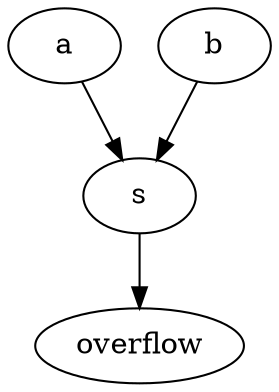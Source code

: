 strict digraph "" {
	a	[complexity=5,
		importance=0.833333413922,
		rank=0.166666682784];
	s	[complexity=2,
		importance=0.666666827844,
		rank=0.333333413922];
	a -> s;
	overflow	[complexity=0,
		importance=0.333333258136,
		rank=0.0];
	b	[complexity=5,
		importance=0.833333413922,
		rank=0.166666682784];
	b -> s;
	s -> overflow;
}
